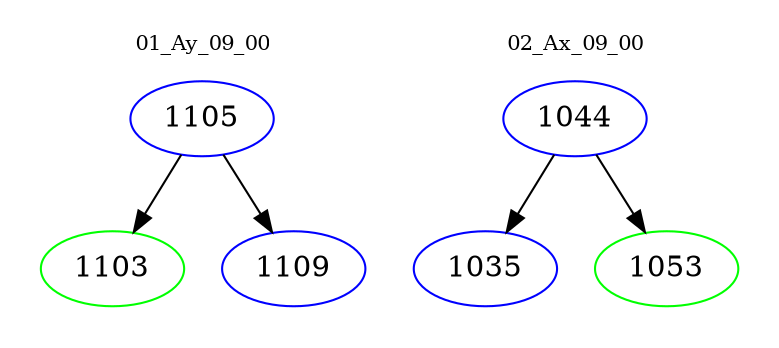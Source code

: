 digraph{
subgraph cluster_0 {
color = white
label = "01_Ay_09_00";
fontsize=10;
T0_1105 [label="1105", color="blue"]
T0_1105 -> T0_1103 [color="black"]
T0_1103 [label="1103", color="green"]
T0_1105 -> T0_1109 [color="black"]
T0_1109 [label="1109", color="blue"]
}
subgraph cluster_1 {
color = white
label = "02_Ax_09_00";
fontsize=10;
T1_1044 [label="1044", color="blue"]
T1_1044 -> T1_1035 [color="black"]
T1_1035 [label="1035", color="blue"]
T1_1044 -> T1_1053 [color="black"]
T1_1053 [label="1053", color="green"]
}
}
